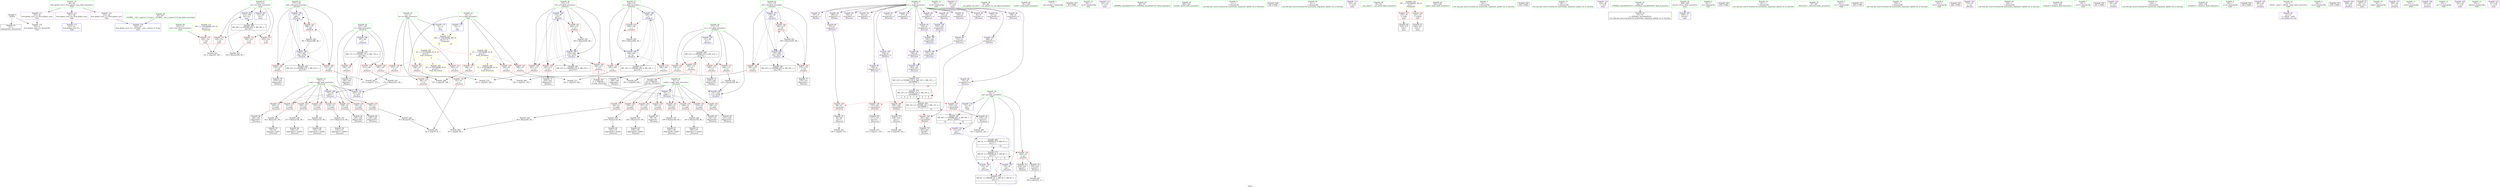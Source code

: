 digraph "SVFG" {
	label="SVFG";

	Node0x5623abe83db0 [shape=record,color=grey,label="{NodeID: 0\nNullPtr}"];
	Node0x5623abe83db0 -> Node0x5623abea5330[style=solid];
	Node0x5623abe83db0 -> Node0x5623abeace00[style=solid];
	Node0x5623abeb4330 [shape=record,color=grey,label="{NodeID: 263\n331 = cmp(329, 330, )\n}"];
	Node0x5623abeacf00 [shape=record,color=blue,label="{NodeID: 180\n72\<--70\ni.addr\<--i\n_Z5coverii\n}"];
	Node0x5623abeacf00 -> Node0x5623abeaa470[style=dashed];
	Node0x5623abeacf00 -> Node0x5623abeaa540[style=dashed];
	Node0x5623abeacf00 -> Node0x5623abeaa610[style=dashed];
	Node0x5623abeacf00 -> Node0x5623abeaa6e0[style=dashed];
	Node0x5623abeacf00 -> Node0x5623abeaa7b0[style=dashed];
	Node0x5623abeacf00 -> Node0x5623abeaa880[style=dashed];
	Node0x5623abeacf00 -> Node0x5623abeaa950[style=dashed];
	Node0x5623abeacf00 -> Node0x5623abeaaa20[style=dashed];
	Node0x5623abea41e0 [shape=record,color=purple,label="{NodeID: 97\n197\<--8\narrayidx\<--a\n_Z5solvev\n}"];
	Node0x5623abea2290 [shape=record,color=green,label="{NodeID: 14\n36\<--1\n.str.8\<--dummyObj\nGlob }"];
	Node0x5623abebe750 [shape=record,color=black,label="{NodeID: 277\nMR_19V_2 = PHI(MR_19V_4, MR_19V_1, )\npts\{170 \}\n}"];
	Node0x5623abebe750 -> Node0x5623abead650[style=dashed];
	Node0x5623abea7a90 [shape=record,color=blue,label="{NodeID: 194\n173\<--80\nj15\<--\n_Z5solvev\n}"];
	Node0x5623abea7a90 -> Node0x5623abeabc00[style=dashed];
	Node0x5623abea7a90 -> Node0x5623abeabcd0[style=dashed];
	Node0x5623abea7a90 -> Node0x5623abeabda0[style=dashed];
	Node0x5623abea7a90 -> Node0x5623abeabe70[style=dashed];
	Node0x5623abea7a90 -> Node0x5623abea7b60[style=dashed];
	Node0x5623abea7a90 -> Node0x5623abec2d80[style=dashed];
	Node0x5623abea4d40 [shape=record,color=purple,label="{NodeID: 111\n322\<--31\n\<--.str.6\nmain\n}"];
	Node0x5623abea2f20 [shape=record,color=green,label="{NodeID: 28\n45\<--46\n__cxx_global_var_init\<--__cxx_global_var_init_field_insensitive\n}"];
	Node0x5623abec2d80 [shape=record,color=black,label="{NodeID: 291\nMR_23V_2 = PHI(MR_23V_4, MR_23V_1, )\npts\{174 \}\n}"];
	Node0x5623abec2d80 -> Node0x5623abea7a90[style=dashed];
	Node0x5623abeaa130 [shape=record,color=red,label="{NodeID: 125\n272\<--13\n\<--m\n_Z5solvev\n}"];
	Node0x5623abeaa130 -> Node0x5623abeb41b0[style=solid];
	Node0x5623abea3ba0 [shape=record,color=green,label="{NodeID: 42\n181\<--182\nscanf\<--scanf_field_insensitive\n}"];
	Node0x5623abeaac90 [shape=record,color=red,label="{NodeID: 139\n106\<--74\n\<--j.addr\n_Z5coverii\n}"];
	Node0x5623abeaac90 -> Node0x5623abea93c0[style=solid];
	Node0x5623abea5870 [shape=record,color=black,label="{NodeID: 56\n104\<--103\nidxprom8\<--\n_Z5coverii\n}"];
	Node0x5623abeab7f0 [shape=record,color=red,label="{NodeID: 153\n204\<--169\n\<--j\n_Z5solvev\n}"];
	Node0x5623abeab7f0 -> Node0x5623abea8940[style=solid];
	Node0x5623abea63d0 [shape=record,color=black,label="{NodeID: 70\n196\<--195\nidxprom\<--\n_Z5solvev\n}"];
	Node0x5623abea8ac0 [shape=record,color=grey,label="{NodeID: 250\n245 = Binary(244, 80, )\n}"];
	Node0x5623abea8ac0 -> Node0x5623abea7b60[style=solid];
	Node0x5623abeac350 [shape=record,color=red,label="{NodeID: 167\n286\<--177\n\<--j38\n_Z5solvev\n}"];
	Node0x5623abeac350 -> Node0x5623abeb1ca0[style=solid];
	Node0x5623abea6f30 [shape=record,color=purple,label="{NodeID: 84\n97\<--8\narrayidx5\<--a\n_Z5coverii\n}"];
	Node0x5623abea6f30 -> Node0x5623abeab170[style=solid];
	Node0x5623abe98180 [shape=record,color=green,label="{NodeID: 1\n7\<--1\n__dso_handle\<--dummyObj\nGlob }"];
	Node0x5623abbaf780 [shape=record,color=black,label="{NodeID: 347\n52 = PHI()\n}"];
	Node0x5623abeb44b0 [shape=record,color=grey,label="{NodeID: 264\n193 = cmp(191, 192, )\n}"];
	Node0x5623abeacfd0 [shape=record,color=blue,label="{NodeID: 181\n74\<--71\nj.addr\<--j\n_Z5coverii\n}"];
	Node0x5623abeacfd0 -> Node0x5623abeaaaf0[style=dashed];
	Node0x5623abeacfd0 -> Node0x5623abeaabc0[style=dashed];
	Node0x5623abeacfd0 -> Node0x5623abeaac90[style=dashed];
	Node0x5623abeacfd0 -> Node0x5623abeaad60[style=dashed];
	Node0x5623abeacfd0 -> Node0x5623abeaae30[style=dashed];
	Node0x5623abeacfd0 -> Node0x5623abeaaf00[style=dashed];
	Node0x5623abeacfd0 -> Node0x5623abeaafd0[style=dashed];
	Node0x5623abeacfd0 -> Node0x5623abeab0a0[style=dashed];
	Node0x5623abea42b0 [shape=record,color=purple,label="{NodeID: 98\n200\<--8\narrayidx5\<--a\n_Z5solvev\n}"];
	Node0x5623abea2320 [shape=record,color=green,label="{NodeID: 15\n38\<--1\n.str.9\<--dummyObj\nGlob }"];
	Node0x5623abebec50 [shape=record,color=black,label="{NodeID: 278\nMR_6V_3 = PHI(MR_6V_1, MR_6V_2, MR_6V_4, )\npts\{17 \}\n|{<s0>6}}"];
	Node0x5623abebec50:s0 -> Node0x5623abebd350[style=dashed,color=blue];
	Node0x5623abea7b60 [shape=record,color=blue,label="{NodeID: 195\n173\<--245\nj15\<--inc25\n_Z5solvev\n}"];
	Node0x5623abea7b60 -> Node0x5623abeabc00[style=dashed];
	Node0x5623abea7b60 -> Node0x5623abeabcd0[style=dashed];
	Node0x5623abea7b60 -> Node0x5623abeabda0[style=dashed];
	Node0x5623abea7b60 -> Node0x5623abeabe70[style=dashed];
	Node0x5623abea7b60 -> Node0x5623abea7b60[style=dashed];
	Node0x5623abea7b60 -> Node0x5623abec2d80[style=dashed];
	Node0x5623abea4e10 [shape=record,color=purple,label="{NodeID: 112\n323\<--33\n\<--.str.7\nmain\n}"];
	Node0x5623abea3020 [shape=record,color=green,label="{NodeID: 29\n49\<--50\n_ZNSt8ios_base4InitC1Ev\<--_ZNSt8ios_base4InitC1Ev_field_insensitive\n}"];
	Node0x5623abec3280 [shape=record,color=black,label="{NodeID: 292\nMR_12V_2 = PHI(MR_12V_3, MR_12V_1, )\npts\{90000 \}\n|{|<s2>14}}"];
	Node0x5623abec3280 -> Node0x5623abeac4f0[style=dashed];
	Node0x5623abec3280 -> Node0x5623abebdd50[style=dashed];
	Node0x5623abec3280:s2 -> Node0x5623abec1950[style=dashed,color=blue];
	Node0x5623abeaa200 [shape=record,color=red,label="{NodeID: 126\n253\<--15\n\<--pd\n_Z5solvev\n}"];
	Node0x5623abeaa200 -> Node0x5623abea67e0[style=solid];
	Node0x5623abeaa200 -> Node0x5623abea68b0[style=solid];
	Node0x5623abea3ca0 [shape=record,color=green,label="{NodeID: 43\n260\<--261\nprintf\<--printf_field_insensitive\n}"];
	Node0x5623abeaad60 [shape=record,color=red,label="{NodeID: 140\n118\<--74\n\<--j.addr\n_Z5coverii\n}"];
	Node0x5623abeaad60 -> Node0x5623abea90c0[style=solid];
	Node0x5623abea5940 [shape=record,color=black,label="{NodeID: 57\n108\<--107\nidxprom11\<--add10\n_Z5coverii\n}"];
	Node0x5623abeab8c0 [shape=record,color=red,label="{NodeID: 154\n219\<--171\n\<--i11\n_Z5solvev\n}"];
	Node0x5623abeab8c0 -> Node0x5623abeb4f30[style=solid];
	Node0x5623abea64a0 [shape=record,color=black,label="{NodeID: 71\n199\<--198\nidxprom4\<--\n_Z5solvev\n}"];
	Node0x5623abea8c40 [shape=record,color=grey,label="{NodeID: 251\n339 = Binary(338, 80, )\n}"];
	Node0x5623abea8c40 -> Node0x5623abea81e0[style=solid];
	Node0x5623abeac420 [shape=record,color=red,label="{NodeID: 168\n235\<--234\n\<--arrayidx22\n_Z5solvev\n}"];
	Node0x5623abeac420 -> Node0x5623abea6710[style=solid];
	Node0x5623abea7000 [shape=record,color=purple,label="{NodeID: 85\n105\<--8\narrayidx9\<--a\n_Z5coverii\n}"];
	Node0x5623abe97ef0 [shape=record,color=green,label="{NodeID: 2\n11\<--1\n\<--dummyObj\nCan only get source location for instruction, argument, global var or function.}"];
	Node0x5623abed58c0 [shape=record,color=black,label="{NodeID: 348\n180 = PHI()\n}"];
	Node0x5623abeb4630 [shape=record,color=grey,label="{NodeID: 265\n267 = cmp(265, 266, )\n}"];
	Node0x5623abead0a0 [shape=record,color=blue,label="{NodeID: 182\n15\<--16\npd\<--\n_Z5coverii\n}"];
	Node0x5623abead0a0 -> Node0x5623abebec50[style=dashed];
	Node0x5623abea4380 [shape=record,color=purple,label="{NodeID: 99\n231\<--8\narrayidx20\<--a\n_Z5solvev\n}"];
	Node0x5623abea23b0 [shape=record,color=green,label="{NodeID: 16\n41\<--1\n\<--dummyObj\nCan only get source location for instruction, argument, global var or function.}"];
	Node0x5623abebf150 [shape=record,color=black,label="{NodeID: 279\nMR_12V_2 = PHI(MR_12V_6, MR_12V_1, MR_12V_1, )\npts\{90000 \}\n|{<s0>6}}"];
	Node0x5623abebf150:s0 -> Node0x5623abebdd50[style=dashed,color=blue];
	Node0x5623abea7c30 [shape=record,color=blue,label="{NodeID: 196\n171\<--250\ni11\<--inc28\n_Z5solvev\n}"];
	Node0x5623abea7c30 -> Node0x5623abec2880[style=dashed];
	Node0x5623abea4ee0 [shape=record,color=purple,label="{NodeID: 113\n325\<--36\n\<--.str.8\nmain\n}"];
	Node0x5623abea3120 [shape=record,color=green,label="{NodeID: 30\n55\<--56\n__cxa_atexit\<--__cxa_atexit_field_insensitive\n}"];
	Node0x5623abeaa2d0 [shape=record,color=red,label="{NodeID: 127\n315\<--30\n\<--stdin\nmain\n}"];
	Node0x5623abeaa2d0 -> Node0x5623abea6bf0[style=solid];
	Node0x5623abea3da0 [shape=record,color=green,label="{NodeID: 44\n305\<--306\nmain\<--main_field_insensitive\n}"];
	Node0x5623abeaae30 [shape=record,color=red,label="{NodeID: 141\n131\<--74\n\<--j.addr\n_Z5coverii\n}"];
	Node0x5623abeaae30 -> Node0x5623abea5e20[style=solid];
	Node0x5623abea5a10 [shape=record,color=black,label="{NodeID: 58\n111\<--110\nconv13\<--\n_Z5coverii\n}"];
	Node0x5623abea5a10 -> Node0x5623abeb50b0[style=solid];
	Node0x5623abeab990 [shape=record,color=red,label="{NodeID: 155\n229\<--171\n\<--i11\n_Z5solvev\n}"];
	Node0x5623abeab990 -> Node0x5623abea6570[style=solid];
	Node0x5623abea6570 [shape=record,color=black,label="{NodeID: 72\n230\<--229\nidxprom19\<--\n_Z5solvev\n}"];
	Node0x5623abea8dc0 [shape=record,color=grey,label="{NodeID: 252\n250 = Binary(249, 80, )\n}"];
	Node0x5623abea8dc0 -> Node0x5623abea7c30[style=solid];
	Node0x5623abeac4f0 [shape=record,color=red,label="{NodeID: 169\n281\<--280\n\<--arrayidx45\n_Z5solvev\n}"];
	Node0x5623abeac4f0 -> Node0x5623abea6b20[style=solid];
	Node0x5623abea70d0 [shape=record,color=purple,label="{NodeID: 86\n109\<--8\narrayidx12\<--a\n_Z5coverii\n}"];
	Node0x5623abea70d0 -> Node0x5623abeab240[style=solid];
	Node0x5623abe97f80 [shape=record,color=green,label="{NodeID: 3\n16\<--1\n\<--dummyObj\nCan only get source location for instruction, argument, global var or function.}"];
	Node0x5623abed59c0 [shape=record,color=black,label="{NodeID: 349\n202 = PHI()\n}"];
	Node0x5623abeb47b0 [shape=record,color=grey,label="{NodeID: 266\n187 = cmp(185, 186, )\n}"];
	Node0x5623abead170 [shape=record,color=blue,label="{NodeID: 183\n15\<--16\npd\<--\n_Z5coverii\n}"];
	Node0x5623abead170 -> Node0x5623abebec50[style=dashed];
	Node0x5623abea4450 [shape=record,color=purple,label="{NodeID: 100\n234\<--8\narrayidx22\<--a\n_Z5solvev\n}"];
	Node0x5623abea4450 -> Node0x5623abeac420[style=solid];
	Node0x5623abea2480 [shape=record,color=green,label="{NodeID: 17\n80\<--1\n\<--dummyObj\nCan only get source location for instruction, argument, global var or function.}"];
	Node0x5623abea7d00 [shape=record,color=blue,label="{NodeID: 197\n175\<--80\ni34\<--\n_Z5solvev\n}"];
	Node0x5623abea7d00 -> Node0x5623abeabf40[style=dashed];
	Node0x5623abea7d00 -> Node0x5623abeac010[style=dashed];
	Node0x5623abea7d00 -> Node0x5623abeac0e0[style=dashed];
	Node0x5623abea7d00 -> Node0x5623abea7f70[style=dashed];
	Node0x5623abea7d00 -> Node0x5623abec0050[style=dashed];
	Node0x5623abea4fb0 [shape=record,color=purple,label="{NodeID: 114\n334\<--38\n\<--.str.9\nmain\n}"];
	Node0x5623abea3220 [shape=record,color=green,label="{NodeID: 31\n54\<--60\n_ZNSt8ios_base4InitD1Ev\<--_ZNSt8ios_base4InitD1Ev_field_insensitive\n}"];
	Node0x5623abea3220 -> Node0x5623abea5500[style=solid];
	Node0x5623abec3c80 [shape=record,color=yellow,style=double,label="{NodeID: 294\n2V_1 = ENCHI(MR_2V_0)\npts\{12 \}\nFun[_Z5coverii]}"];
	Node0x5623abec3c80 -> Node0x5623abea9b80[style=dashed];
	Node0x5623abeaa3a0 [shape=record,color=red,label="{NodeID: 128\n321\<--35\n\<--stdout\nmain\n}"];
	Node0x5623abeaa3a0 -> Node0x5623abea6cc0[style=solid];
	Node0x5623abea3ea0 [shape=record,color=green,label="{NodeID: 45\n308\<--309\nretval\<--retval_field_insensitive\nmain\n}"];
	Node0x5623abea3ea0 -> Node0x5623abea8040[style=solid];
	Node0x5623abeaaf00 [shape=record,color=red,label="{NodeID: 142\n140\<--74\n\<--j.addr\n_Z5coverii\n}"];
	Node0x5623abeaaf00 -> Node0x5623abea5fc0[style=solid];
	Node0x5623abea5ae0 [shape=record,color=black,label="{NodeID: 59\n116\<--115\nidxprom17\<--add16\n_Z5coverii\n}"];
	Node0x5623abeaba60 [shape=record,color=red,label="{NodeID: 156\n239\<--171\n\<--i11\n_Z5solvev\n|{<s0>6}}"];
	Node0x5623abeaba60:s0 -> Node0x5623abed60c0[style=solid,color=red];
	Node0x5623abea6640 [shape=record,color=black,label="{NodeID: 73\n233\<--232\nidxprom21\<--\n_Z5solvev\n}"];
	Node0x5623abea8f40 [shape=record,color=grey,label="{NodeID: 253\n115 = Binary(114, 80, )\n}"];
	Node0x5623abea8f40 -> Node0x5623abea5ae0[style=solid];
	Node0x5623abeac5c0 [shape=record,color=red,label="{NodeID: 170\n330\<--310\n\<--test\nmain\n}"];
	Node0x5623abeac5c0 -> Node0x5623abeb4330[style=solid];
	Node0x5623abea71a0 [shape=record,color=purple,label="{NodeID: 87\n117\<--8\narrayidx18\<--a\n_Z5coverii\n}"];
	Node0x5623abe983a0 [shape=record,color=green,label="{NodeID: 4\n18\<--1\n.str\<--dummyObj\nGlob }"];
	Node0x5623abed5ac0 [shape=record,color=black,label="{NodeID: 350\n209 = PHI()\n}"];
	Node0x5623abeb4930 [shape=record,color=grey,label="{NodeID: 267\n256 = cmp(255, 11, )\n}"];
	Node0x5623abead240 [shape=record,color=blue,label="{NodeID: 184\n133\<--135\narrayidx29\<--\n_Z5coverii\n}"];
	Node0x5623abead240 -> Node0x5623abead310[style=dashed];
	Node0x5623abea4520 [shape=record,color=purple,label="{NodeID: 101\n277\<--8\narrayidx43\<--a\n_Z5solvev\n}"];
	Node0x5623abea2550 [shape=record,color=green,label="{NodeID: 18\n101\<--1\n\<--dummyObj\nCan only get source location for instruction, argument, global var or function.}"];
	Node0x5623abea7dd0 [shape=record,color=blue,label="{NodeID: 198\n177\<--80\nj38\<--\n_Z5solvev\n}"];
	Node0x5623abea7dd0 -> Node0x5623abeac1b0[style=dashed];
	Node0x5623abea7dd0 -> Node0x5623abeac280[style=dashed];
	Node0x5623abea7dd0 -> Node0x5623abeac350[style=dashed];
	Node0x5623abea7dd0 -> Node0x5623abea7dd0[style=dashed];
	Node0x5623abea7dd0 -> Node0x5623abea7ea0[style=dashed];
	Node0x5623abea7dd0 -> Node0x5623abec0550[style=dashed];
	Node0x5623abea5080 [shape=record,color=purple,label="{NodeID: 115\n351\<--40\nllvm.global_ctors_0\<--llvm.global_ctors\nGlob }"];
	Node0x5623abea5080 -> Node0x5623abeacc00[style=solid];
	Node0x5623abea3320 [shape=record,color=green,label="{NodeID: 32\n67\<--68\n_Z5coverii\<--_Z5coverii_field_insensitive\n}"];
	Node0x5623abec47a0 [shape=record,color=yellow,style=double,label="{NodeID: 295\n4V_1 = ENCHI(MR_4V_0)\npts\{14 \}\nFun[_Z5coverii]}"];
	Node0x5623abec47a0 -> Node0x5623abea9ec0[style=dashed];
	Node0x5623abeaa470 [shape=record,color=red,label="{NodeID: 129\n78\<--72\n\<--i.addr\n_Z5coverii\n}"];
	Node0x5623abeaa470 -> Node0x5623abeb19a0[style=solid];
	Node0x5623abea3f70 [shape=record,color=green,label="{NodeID: 46\n310\<--311\ntest\<--test_field_insensitive\nmain\n}"];
	Node0x5623abea3f70 -> Node0x5623abeac5c0[style=solid];
	Node0x5623abeaafd0 [shape=record,color=red,label="{NodeID: 143\n148\<--74\n\<--j.addr\n_Z5coverii\n}"];
	Node0x5623abeaafd0 -> Node0x5623abeb1b20[style=solid];
	Node0x5623abea5bb0 [shape=record,color=black,label="{NodeID: 60\n120\<--119\nidxprom20\<--add19\n_Z5coverii\n}"];
	Node0x5623abeabb30 [shape=record,color=red,label="{NodeID: 157\n249\<--171\n\<--i11\n_Z5solvev\n}"];
	Node0x5623abeabb30 -> Node0x5623abea8dc0[style=solid];
	Node0x5623abea6710 [shape=record,color=black,label="{NodeID: 74\n236\<--235\nconv\<--\n_Z5solvev\n}"];
	Node0x5623abea6710 -> Node0x5623abeb4ab0[style=solid];
	Node0x5623abea90c0 [shape=record,color=grey,label="{NodeID: 254\n119 = Binary(118, 80, )\n}"];
	Node0x5623abea90c0 -> Node0x5623abea5bb0[style=solid];
	Node0x5623abeac690 [shape=record,color=red,label="{NodeID: 171\n329\<--312\n\<--tot\nmain\n}"];
	Node0x5623abeac690 -> Node0x5623abeb4330[style=solid];
	Node0x5623abea7270 [shape=record,color=purple,label="{NodeID: 88\n121\<--8\narrayidx21\<--a\n_Z5coverii\n}"];
	Node0x5623abea7270 -> Node0x5623abeab310[style=solid];
	Node0x5623abe98430 [shape=record,color=green,label="{NodeID: 5\n20\<--1\n.str.1\<--dummyObj\nGlob }"];
	Node0x5623abed5bc0 [shape=record,color=black,label="{NodeID: 351\n259 = PHI()\n}"];
	Node0x5623abeb4ab0 [shape=record,color=grey,label="{NodeID: 268\n237 = cmp(236, 101, )\n}"];
	Node0x5623abead310 [shape=record,color=blue,label="{NodeID: 185\n142\<--144\narrayidx34\<--\n_Z5coverii\n}"];
	Node0x5623abead310 -> Node0x5623abead3e0[style=dashed];
	Node0x5623abea45f0 [shape=record,color=purple,label="{NodeID: 102\n280\<--8\narrayidx45\<--a\n_Z5solvev\n}"];
	Node0x5623abea45f0 -> Node0x5623abeac4f0[style=solid];
	Node0x5623abea2620 [shape=record,color=green,label="{NodeID: 19\n135\<--1\n\<--dummyObj\nCan only get source location for instruction, argument, global var or function.}"];
	Node0x5623abec0050 [shape=record,color=black,label="{NodeID: 282\nMR_25V_2 = PHI(MR_25V_4, MR_25V_1, )\npts\{176 \}\n}"];
	Node0x5623abea7ea0 [shape=record,color=blue,label="{NodeID: 199\n177\<--287\nj38\<--inc49\n_Z5solvev\n}"];
	Node0x5623abea7ea0 -> Node0x5623abeac1b0[style=dashed];
	Node0x5623abea7ea0 -> Node0x5623abeac280[style=dashed];
	Node0x5623abea7ea0 -> Node0x5623abeac350[style=dashed];
	Node0x5623abea7ea0 -> Node0x5623abea7dd0[style=dashed];
	Node0x5623abea7ea0 -> Node0x5623abea7ea0[style=dashed];
	Node0x5623abea7ea0 -> Node0x5623abec0550[style=dashed];
	Node0x5623abea9980 [shape=record,color=purple,label="{NodeID: 116\n352\<--40\nllvm.global_ctors_1\<--llvm.global_ctors\nGlob }"];
	Node0x5623abea9980 -> Node0x5623abeacd00[style=solid];
	Node0x5623abea3420 [shape=record,color=green,label="{NodeID: 33\n72\<--73\ni.addr\<--i.addr_field_insensitive\n_Z5coverii\n}"];
	Node0x5623abea3420 -> Node0x5623abeaa470[style=solid];
	Node0x5623abea3420 -> Node0x5623abeaa540[style=solid];
	Node0x5623abea3420 -> Node0x5623abeaa610[style=solid];
	Node0x5623abea3420 -> Node0x5623abeaa6e0[style=solid];
	Node0x5623abea3420 -> Node0x5623abeaa7b0[style=solid];
	Node0x5623abea3420 -> Node0x5623abeaa880[style=solid];
	Node0x5623abea3420 -> Node0x5623abeaa950[style=solid];
	Node0x5623abea3420 -> Node0x5623abeaaa20[style=solid];
	Node0x5623abea3420 -> Node0x5623abeacf00[style=solid];
	Node0x5623abeaa540 [shape=record,color=red,label="{NodeID: 130\n91\<--72\n\<--i.addr\n_Z5coverii\n}"];
	Node0x5623abeaa540 -> Node0x5623abeb16a0[style=solid];
	Node0x5623abea4040 [shape=record,color=green,label="{NodeID: 47\n312\<--313\ntot\<--tot_field_insensitive\nmain\n}"];
	Node0x5623abea4040 -> Node0x5623abeac690[style=solid];
	Node0x5623abea4040 -> Node0x5623abeac760[style=solid];
	Node0x5623abea4040 -> Node0x5623abeac830[style=solid];
	Node0x5623abea4040 -> Node0x5623abea8110[style=solid];
	Node0x5623abea4040 -> Node0x5623abea81e0[style=solid];
	Node0x5623abec5d00 [shape=record,color=yellow,style=double,label="{NodeID: 310\n30V_1 = ENCHI(MR_30V_0)\npts\{1 \}\nFun[main]}"];
	Node0x5623abec5d00 -> Node0x5623abeaa2d0[style=dashed];
	Node0x5623abec5d00 -> Node0x5623abeaa3a0[style=dashed];
	Node0x5623abeab0a0 [shape=record,color=red,label="{NodeID: 144\n157\<--74\n\<--j.addr\n_Z5coverii\n}"];
	Node0x5623abeab0a0 -> Node0x5623abea9540[style=solid];
	Node0x5623abea5c80 [shape=record,color=black,label="{NodeID: 61\n123\<--122\nconv22\<--\n_Z5coverii\n}"];
	Node0x5623abea5c80 -> Node0x5623abeb4c30[style=solid];
	Node0x5623abeabc00 [shape=record,color=red,label="{NodeID: 158\n225\<--173\n\<--j15\n_Z5solvev\n}"];
	Node0x5623abeabc00 -> Node0x5623abeb4db0[style=solid];
	Node0x5623abea67e0 [shape=record,color=black,label="{NodeID: 75\n254\<--253\ntobool\<--\n_Z5solvev\n}"];
	Node0x5623abea9240 [shape=record,color=grey,label="{NodeID: 255\n154 = Binary(153, 80, )\n}"];
	Node0x5623abea9240 -> Node0x5623abea6230[style=solid];
	Node0x5623abeac760 [shape=record,color=red,label="{NodeID: 172\n333\<--312\n\<--tot\nmain\n}"];
	Node0x5623abea7340 [shape=record,color=purple,label="{NodeID: 89\n130\<--8\narrayidx27\<--a\n_Z5coverii\n}"];
	Node0x5623abe984c0 [shape=record,color=green,label="{NodeID: 6\n22\<--1\n.str.2\<--dummyObj\nGlob }"];
	Node0x5623abed5cc0 [shape=record,color=black,label="{NodeID: 352\n284 = PHI()\n}"];
	Node0x5623abeb4c30 [shape=record,color=grey,label="{NodeID: 269\n124 = cmp(123, 101, )\n}"];
	Node0x5623abead3e0 [shape=record,color=blue,label="{NodeID: 186\n151\<--144\narrayidx39\<--\n_Z5coverii\n}"];
	Node0x5623abead3e0 -> Node0x5623abead4b0[style=dashed];
	Node0x5623abea46c0 [shape=record,color=purple,label="{NodeID: 103\n179\<--18\n\<--.str\n_Z5solvev\n}"];
	Node0x5623abea2720 [shape=record,color=green,label="{NodeID: 20\n144\<--1\n\<--dummyObj\nCan only get source location for instruction, argument, global var or function.}"];
	Node0x5623abec0550 [shape=record,color=black,label="{NodeID: 283\nMR_27V_2 = PHI(MR_27V_3, MR_27V_1, )\npts\{178 \}\n}"];
	Node0x5623abea7f70 [shape=record,color=blue,label="{NodeID: 200\n175\<--294\ni34\<--inc53\n_Z5solvev\n}"];
	Node0x5623abea7f70 -> Node0x5623abeabf40[style=dashed];
	Node0x5623abea7f70 -> Node0x5623abeac010[style=dashed];
	Node0x5623abea7f70 -> Node0x5623abeac0e0[style=dashed];
	Node0x5623abea7f70 -> Node0x5623abea7f70[style=dashed];
	Node0x5623abea7f70 -> Node0x5623abec0050[style=dashed];
	Node0x5623abea9a80 [shape=record,color=purple,label="{NodeID: 117\n353\<--40\nllvm.global_ctors_2\<--llvm.global_ctors\nGlob }"];
	Node0x5623abea9a80 -> Node0x5623abeace00[style=solid];
	Node0x5623abea34f0 [shape=record,color=green,label="{NodeID: 34\n74\<--75\nj.addr\<--j.addr_field_insensitive\n_Z5coverii\n}"];
	Node0x5623abea34f0 -> Node0x5623abeaaaf0[style=solid];
	Node0x5623abea34f0 -> Node0x5623abeaabc0[style=solid];
	Node0x5623abea34f0 -> Node0x5623abeaac90[style=solid];
	Node0x5623abea34f0 -> Node0x5623abeaad60[style=solid];
	Node0x5623abea34f0 -> Node0x5623abeaae30[style=solid];
	Node0x5623abea34f0 -> Node0x5623abeaaf00[style=solid];
	Node0x5623abea34f0 -> Node0x5623abeaafd0[style=solid];
	Node0x5623abea34f0 -> Node0x5623abeab0a0[style=solid];
	Node0x5623abea34f0 -> Node0x5623abeacfd0[style=solid];
	Node0x5623abeaa610 [shape=record,color=red,label="{NodeID: 131\n103\<--72\n\<--i.addr\n_Z5coverii\n}"];
	Node0x5623abeaa610 -> Node0x5623abea5870[style=solid];
	Node0x5623abea5130 [shape=record,color=green,label="{NodeID: 48\n319\<--320\nfreopen\<--freopen_field_insensitive\n}"];
	Node0x5623abeab170 [shape=record,color=red,label="{NodeID: 145\n98\<--97\n\<--arrayidx5\n_Z5coverii\n}"];
	Node0x5623abeab170 -> Node0x5623abea57a0[style=solid];
	Node0x5623abea5d50 [shape=record,color=black,label="{NodeID: 62\n129\<--128\nidxprom26\<--\n_Z5coverii\n}"];
	Node0x5623abeb13a0 [shape=record,color=grey,label="{NodeID: 242\n85 = Binary(84, 80, )\n}"];
	Node0x5623abeb13a0 -> Node0x5623abeb3eb0[style=solid];
	Node0x5623abeabcd0 [shape=record,color=red,label="{NodeID: 159\n232\<--173\n\<--j15\n_Z5solvev\n}"];
	Node0x5623abeabcd0 -> Node0x5623abea6640[style=solid];
	Node0x5623abea68b0 [shape=record,color=black,label="{NodeID: 76\n255\<--253\nconv30\<--\n_Z5solvev\n}"];
	Node0x5623abea68b0 -> Node0x5623abeb4930[style=solid];
	Node0x5623abea93c0 [shape=record,color=grey,label="{NodeID: 256\n107 = Binary(106, 80, )\n}"];
	Node0x5623abea93c0 -> Node0x5623abea5940[style=solid];
	Node0x5623abeac830 [shape=record,color=red,label="{NodeID: 173\n338\<--312\n\<--tot\nmain\n}"];
	Node0x5623abeac830 -> Node0x5623abea8c40[style=solid];
	Node0x5623abea7410 [shape=record,color=purple,label="{NodeID: 90\n133\<--8\narrayidx29\<--a\n_Z5coverii\n}"];
	Node0x5623abea7410 -> Node0x5623abead240[style=solid];
	Node0x5623abe841e0 [shape=record,color=green,label="{NodeID: 7\n24\<--1\n.str.3\<--dummyObj\nGlob }"];
	Node0x5623abed5dc0 [shape=record,color=black,label="{NodeID: 353\n291 = PHI()\n}"];
	Node0x5623abeb4db0 [shape=record,color=grey,label="{NodeID: 270\n227 = cmp(225, 226, )\n}"];
	Node0x5623abead4b0 [shape=record,color=blue,label="{NodeID: 187\n160\<--135\narrayidx45\<--\n_Z5coverii\n}"];
	Node0x5623abead4b0 -> Node0x5623abebf150[style=dashed];
	Node0x5623abea4790 [shape=record,color=purple,label="{NodeID: 104\n201\<--20\n\<--.str.1\n_Z5solvev\n}"];
	Node0x5623abea2820 [shape=record,color=green,label="{NodeID: 21\n216\<--1\n\<--dummyObj\nCan only get source location for instruction, argument, global var or function.}"];
	Node0x5623abea8040 [shape=record,color=blue,label="{NodeID: 201\n308\<--11\nretval\<--\nmain\n}"];
	Node0x5623abea9b80 [shape=record,color=red,label="{NodeID: 118\n81\<--10\n\<--n\n_Z5coverii\n}"];
	Node0x5623abea9b80 -> Node0x5623abea9840[style=solid];
	Node0x5623abea35c0 [shape=record,color=green,label="{NodeID: 35\n164\<--165\n_Z5solvev\<--_Z5solvev_field_insensitive\n}"];
	Node0x5623abeaa6e0 [shape=record,color=red,label="{NodeID: 132\n114\<--72\n\<--i.addr\n_Z5coverii\n}"];
	Node0x5623abeaa6e0 -> Node0x5623abea8f40[style=solid];
	Node0x5623abea5230 [shape=record,color=green,label="{NodeID: 49\n42\<--347\n_GLOBAL__sub_I_cypress_0_0.cpp\<--_GLOBAL__sub_I_cypress_0_0.cpp_field_insensitive\n}"];
	Node0x5623abea5230 -> Node0x5623abeacd00[style=solid];
	Node0x5623abec5ef0 [shape=record,color=yellow,style=double,label="{NodeID: 312\n34V_1 = ENCHI(MR_34V_0)\npts\{311 \}\nFun[main]}"];
	Node0x5623abec5ef0 -> Node0x5623abeac5c0[style=dashed];
	Node0x5623abeab240 [shape=record,color=red,label="{NodeID: 146\n110\<--109\n\<--arrayidx12\n_Z5coverii\n}"];
	Node0x5623abeab240 -> Node0x5623abea5a10[style=solid];
	Node0x5623abea5e20 [shape=record,color=black,label="{NodeID: 63\n132\<--131\nidxprom28\<--\n_Z5coverii\n}"];
	Node0x5623abeb1520 [shape=record,color=grey,label="{NodeID: 243\n294 = Binary(293, 80, )\n}"];
	Node0x5623abeb1520 -> Node0x5623abea7f70[style=solid];
	Node0x5623abeabda0 [shape=record,color=red,label="{NodeID: 160\n240\<--173\n\<--j15\n_Z5solvev\n|{<s0>6}}"];
	Node0x5623abeabda0:s0 -> Node0x5623abed62b0[style=solid,color=red];
	Node0x5623abea6980 [shape=record,color=black,label="{NodeID: 77\n276\<--275\nidxprom42\<--\n_Z5solvev\n}"];
	Node0x5623abea9540 [shape=record,color=grey,label="{NodeID: 257\n158 = Binary(157, 80, )\n}"];
	Node0x5623abea9540 -> Node0x5623abea6300[style=solid];
	Node0x5623abeac900 [shape=record,color=blue,label="{NodeID: 174\n10\<--11\nn\<--\nGlob }"];
	Node0x5623abeac900 -> Node0x5623abec60b0[style=dashed];
	Node0x5623abea74e0 [shape=record,color=purple,label="{NodeID: 91\n139\<--8\narrayidx32\<--a\n_Z5coverii\n}"];
	Node0x5623abe84270 [shape=record,color=green,label="{NodeID: 8\n26\<--1\n.str.4\<--dummyObj\nGlob }"];
	Node0x5623abed5ec0 [shape=record,color=black,label="{NodeID: 354\n326 = PHI()\n}"];
	Node0x5623abeb4f30 [shape=record,color=grey,label="{NodeID: 271\n221 = cmp(219, 220, )\n}"];
	Node0x5623abead580 [shape=record,color=blue,label="{NodeID: 188\n167\<--80\ni\<--\n_Z5solvev\n}"];
	Node0x5623abead580 -> Node0x5623abebe250[style=dashed];
	Node0x5623abea4860 [shape=record,color=purple,label="{NodeID: 105\n283\<--20\n\<--.str.1\n_Z5solvev\n}"];
	Node0x5623abea2920 [shape=record,color=green,label="{NodeID: 22\n4\<--6\n_ZStL8__ioinit\<--_ZStL8__ioinit_field_insensitive\nGlob }"];
	Node0x5623abea2920 -> Node0x5623abea6d90[style=solid];
	Node0x5623abea8110 [shape=record,color=blue,label="{NodeID: 202\n312\<--80\ntot\<--\nmain\n}"];
	Node0x5623abea8110 -> Node0x5623abec1e80[style=dashed];
	Node0x5623abea9c50 [shape=record,color=red,label="{NodeID: 119\n186\<--10\n\<--n\n_Z5solvev\n}"];
	Node0x5623abea9c50 -> Node0x5623abeb47b0[style=solid];
	Node0x5623abea36c0 [shape=record,color=green,label="{NodeID: 36\n167\<--168\ni\<--i_field_insensitive\n_Z5solvev\n}"];
	Node0x5623abea36c0 -> Node0x5623abeab3e0[style=solid];
	Node0x5623abea36c0 -> Node0x5623abeab4b0[style=solid];
	Node0x5623abea36c0 -> Node0x5623abeab580[style=solid];
	Node0x5623abea36c0 -> Node0x5623abead580[style=solid];
	Node0x5623abea36c0 -> Node0x5623abead7f0[style=solid];
	Node0x5623abeaa7b0 [shape=record,color=red,label="{NodeID: 133\n128\<--72\n\<--i.addr\n_Z5coverii\n}"];
	Node0x5623abeaa7b0 -> Node0x5623abea5d50[style=solid];
	Node0x5623abea5330 [shape=record,color=black,label="{NodeID: 50\n2\<--3\ndummyVal\<--dummyVal\n}"];
	Node0x5623abeab310 [shape=record,color=red,label="{NodeID: 147\n122\<--121\n\<--arrayidx21\n_Z5coverii\n}"];
	Node0x5623abeab310 -> Node0x5623abea5c80[style=solid];
	Node0x5623abea5ef0 [shape=record,color=black,label="{NodeID: 64\n138\<--137\nidxprom31\<--add30\n_Z5coverii\n}"];
	Node0x5623abeb16a0 [shape=record,color=grey,label="{NodeID: 244\n92 = Binary(91, 80, )\n}"];
	Node0x5623abeb16a0 -> Node0x5623abea5600[style=solid];
	Node0x5623abeabe70 [shape=record,color=red,label="{NodeID: 161\n244\<--173\n\<--j15\n_Z5solvev\n}"];
	Node0x5623abeabe70 -> Node0x5623abea8ac0[style=solid];
	Node0x5623abea6a50 [shape=record,color=black,label="{NodeID: 78\n279\<--278\nidxprom44\<--\n_Z5solvev\n}"];
	Node0x5623abea96c0 [shape=record,color=grey,label="{NodeID: 258\n137 = Binary(136, 80, )\n}"];
	Node0x5623abea96c0 -> Node0x5623abea5ef0[style=solid];
	Node0x5623abeaca00 [shape=record,color=blue,label="{NodeID: 175\n13\<--11\nm\<--\nGlob }"];
	Node0x5623abeaca00 -> Node0x5623abec60b0[style=dashed];
	Node0x5623abea75b0 [shape=record,color=purple,label="{NodeID: 92\n142\<--8\narrayidx34\<--a\n_Z5coverii\n}"];
	Node0x5623abea75b0 -> Node0x5623abead310[style=solid];
	Node0x5623abe84300 [shape=record,color=green,label="{NodeID: 9\n28\<--1\n.str.5\<--dummyObj\nGlob }"];
	Node0x5623abed5fc0 [shape=record,color=black,label="{NodeID: 355\n335 = PHI()\n}"];
	Node0x5623abeb50b0 [shape=record,color=grey,label="{NodeID: 272\n112 = cmp(111, 101, )\n}"];
	Node0x5623abead650 [shape=record,color=blue,label="{NodeID: 189\n169\<--80\nj\<--\n_Z5solvev\n}"];
	Node0x5623abead650 -> Node0x5623abeab650[style=dashed];
	Node0x5623abead650 -> Node0x5623abeab720[style=dashed];
	Node0x5623abead650 -> Node0x5623abeab7f0[style=dashed];
	Node0x5623abead650 -> Node0x5623abead720[style=dashed];
	Node0x5623abead650 -> Node0x5623abebe750[style=dashed];
	Node0x5623abea4930 [shape=record,color=purple,label="{NodeID: 106\n208\<--22\n\<--.str.2\n_Z5solvev\n}"];
	Node0x5623abea2a20 [shape=record,color=green,label="{NodeID: 23\n8\<--9\na\<--a_field_insensitive\nGlob }"];
	Node0x5623abea2a20 -> Node0x5623abea6e60[style=solid];
	Node0x5623abea2a20 -> Node0x5623abea6f30[style=solid];
	Node0x5623abea2a20 -> Node0x5623abea7000[style=solid];
	Node0x5623abea2a20 -> Node0x5623abea70d0[style=solid];
	Node0x5623abea2a20 -> Node0x5623abea71a0[style=solid];
	Node0x5623abea2a20 -> Node0x5623abea7270[style=solid];
	Node0x5623abea2a20 -> Node0x5623abea7340[style=solid];
	Node0x5623abea2a20 -> Node0x5623abea7410[style=solid];
	Node0x5623abea2a20 -> Node0x5623abea74e0[style=solid];
	Node0x5623abea2a20 -> Node0x5623abea75b0[style=solid];
	Node0x5623abea2a20 -> Node0x5623abea7680[style=solid];
	Node0x5623abea2a20 -> Node0x5623abea7750[style=solid];
	Node0x5623abea2a20 -> Node0x5623abea7820[style=solid];
	Node0x5623abea2a20 -> Node0x5623abea4110[style=solid];
	Node0x5623abea2a20 -> Node0x5623abea41e0[style=solid];
	Node0x5623abea2a20 -> Node0x5623abea42b0[style=solid];
	Node0x5623abea2a20 -> Node0x5623abea4380[style=solid];
	Node0x5623abea2a20 -> Node0x5623abea4450[style=solid];
	Node0x5623abea2a20 -> Node0x5623abea4520[style=solid];
	Node0x5623abea2a20 -> Node0x5623abea45f0[style=solid];
	Node0x5623abea81e0 [shape=record,color=blue,label="{NodeID: 203\n312\<--339\ntot\<--inc\nmain\n}"];
	Node0x5623abea81e0 -> Node0x5623abec1e80[style=dashed];
	Node0x5623abea9d20 [shape=record,color=red,label="{NodeID: 120\n220\<--10\n\<--n\n_Z5solvev\n}"];
	Node0x5623abea9d20 -> Node0x5623abeb4f30[style=solid];
	Node0x5623abea3790 [shape=record,color=green,label="{NodeID: 37\n169\<--170\nj\<--j_field_insensitive\n_Z5solvev\n}"];
	Node0x5623abea3790 -> Node0x5623abeab650[style=solid];
	Node0x5623abea3790 -> Node0x5623abeab720[style=solid];
	Node0x5623abea3790 -> Node0x5623abeab7f0[style=solid];
	Node0x5623abea3790 -> Node0x5623abead650[style=solid];
	Node0x5623abea3790 -> Node0x5623abead720[style=solid];
	Node0x5623abec5410 [shape=record,color=yellow,style=double,label="{NodeID: 300\n2V_1 = ENCHI(MR_2V_0)\npts\{12 \}\nFun[_Z5solvev]|{|<s3>6}}"];
	Node0x5623abec5410 -> Node0x5623abea9c50[style=dashed];
	Node0x5623abec5410 -> Node0x5623abea9d20[style=dashed];
	Node0x5623abec5410 -> Node0x5623abea9df0[style=dashed];
	Node0x5623abec5410:s3 -> Node0x5623abec3c80[style=dashed,color=red];
	Node0x5623abeaa880 [shape=record,color=red,label="{NodeID: 134\n136\<--72\n\<--i.addr\n_Z5coverii\n}"];
	Node0x5623abeaa880 -> Node0x5623abea96c0[style=solid];
	Node0x5623abea5430 [shape=record,color=black,label="{NodeID: 51\n307\<--11\nmain_ret\<--\nmain\n}"];
	Node0x5623abec60b0 [shape=record,color=yellow,style=double,label="{NodeID: 314\n38V_1 = ENCHI(MR_38V_0)\npts\{12 14 \}\nFun[main]|{<s0>14|<s1>14}}"];
	Node0x5623abec60b0:s0 -> Node0x5623abec5410[style=dashed,color=red];
	Node0x5623abec60b0:s1 -> Node0x5623abec5520[style=dashed,color=red];
	Node0x5623abeab3e0 [shape=record,color=red,label="{NodeID: 148\n185\<--167\n\<--i\n_Z5solvev\n}"];
	Node0x5623abeab3e0 -> Node0x5623abeb47b0[style=solid];
	Node0x5623abea5fc0 [shape=record,color=black,label="{NodeID: 65\n141\<--140\nidxprom33\<--\n_Z5coverii\n}"];
	Node0x5623abeb1820 [shape=record,color=grey,label="{NodeID: 245\n212 = Binary(211, 80, )\n}"];
	Node0x5623abeb1820 -> Node0x5623abead7f0[style=solid];
	Node0x5623abeabf40 [shape=record,color=red,label="{NodeID: 162\n265\<--175\n\<--i34\n_Z5solvev\n}"];
	Node0x5623abeabf40 -> Node0x5623abeb4630[style=solid];
	Node0x5623abea6b20 [shape=record,color=black,label="{NodeID: 79\n282\<--281\nconv46\<--\n_Z5solvev\n}"];
	Node0x5623abea9840 [shape=record,color=grey,label="{NodeID: 259\n82 = cmp(79, 81, )\n}"];
	Node0x5623abeacb00 [shape=record,color=blue,label="{NodeID: 176\n15\<--16\npd\<--\nGlob }"];
	Node0x5623abeacb00 -> Node0x5623abec1950[style=dashed];
	Node0x5623abea7680 [shape=record,color=purple,label="{NodeID: 93\n147\<--8\narrayidx36\<--a\n_Z5coverii\n}"];
	Node0x5623abe84390 [shape=record,color=green,label="{NodeID: 10\n30\<--1\nstdin\<--dummyObj\nGlob }"];
	Node0x5623abed60c0 [shape=record,color=black,label="{NodeID: 356\n70 = PHI(239, )\n0th arg _Z5coverii }"];
	Node0x5623abed60c0 -> Node0x5623abeacf00[style=solid];
	Node0x5623abebd350 [shape=record,color=black,label="{NodeID: 273\nMR_6V_4 = PHI(MR_6V_6, MR_6V_3, )\npts\{17 \}\n|{|<s2>6|<s3>6|<s4>6}}"];
	Node0x5623abebd350 -> Node0x5623abebd350[style=dashed];
	Node0x5623abebd350 -> Node0x5623abec2380[style=dashed];
	Node0x5623abebd350:s2 -> Node0x5623abead0a0[style=dashed,color=red];
	Node0x5623abebd350:s3 -> Node0x5623abead170[style=dashed,color=red];
	Node0x5623abebd350:s4 -> Node0x5623abebec50[style=dashed,color=red];
	Node0x5623abead720 [shape=record,color=blue,label="{NodeID: 190\n169\<--205\nj\<--inc\n_Z5solvev\n}"];
	Node0x5623abead720 -> Node0x5623abeab650[style=dashed];
	Node0x5623abead720 -> Node0x5623abeab720[style=dashed];
	Node0x5623abead720 -> Node0x5623abeab7f0[style=dashed];
	Node0x5623abead720 -> Node0x5623abead720[style=dashed];
	Node0x5623abead720 -> Node0x5623abebe750[style=dashed];
	Node0x5623abea4a00 [shape=record,color=purple,label="{NodeID: 107\n290\<--22\n\<--.str.2\n_Z5solvev\n}"];
	Node0x5623abea2b20 [shape=record,color=green,label="{NodeID: 24\n10\<--12\nn\<--n_field_insensitive\nGlob }"];
	Node0x5623abea2b20 -> Node0x5623abea9b80[style=solid];
	Node0x5623abea2b20 -> Node0x5623abea9c50[style=solid];
	Node0x5623abea2b20 -> Node0x5623abea9d20[style=solid];
	Node0x5623abea2b20 -> Node0x5623abea9df0[style=solid];
	Node0x5623abea2b20 -> Node0x5623abeac900[style=solid];
	Node0x5623abec1950 [shape=record,color=black,label="{NodeID: 287\nMR_40V_2 = PHI(MR_40V_3, MR_40V_1, )\npts\{17 90000 \}\n|{<s0>14|<s1>14}}"];
	Node0x5623abec1950:s0 -> Node0x5623abea78f0[style=dashed,color=red];
	Node0x5623abec1950:s1 -> Node0x5623abec3280[style=dashed,color=red];
	Node0x5623abea9df0 [shape=record,color=red,label="{NodeID: 121\n266\<--10\n\<--n\n_Z5solvev\n}"];
	Node0x5623abea9df0 -> Node0x5623abeb4630[style=solid];
	Node0x5623abea3860 [shape=record,color=green,label="{NodeID: 38\n171\<--172\ni11\<--i11_field_insensitive\n_Z5solvev\n}"];
	Node0x5623abea3860 -> Node0x5623abeab8c0[style=solid];
	Node0x5623abea3860 -> Node0x5623abeab990[style=solid];
	Node0x5623abea3860 -> Node0x5623abeaba60[style=solid];
	Node0x5623abea3860 -> Node0x5623abeabb30[style=solid];
	Node0x5623abea3860 -> Node0x5623abea79c0[style=solid];
	Node0x5623abea3860 -> Node0x5623abea7c30[style=solid];
	Node0x5623abec5520 [shape=record,color=yellow,style=double,label="{NodeID: 301\n4V_1 = ENCHI(MR_4V_0)\npts\{14 \}\nFun[_Z5solvev]|{|<s3>6}}"];
	Node0x5623abec5520 -> Node0x5623abea9f90[style=dashed];
	Node0x5623abec5520 -> Node0x5623abeaa060[style=dashed];
	Node0x5623abec5520 -> Node0x5623abeaa130[style=dashed];
	Node0x5623abec5520:s3 -> Node0x5623abec47a0[style=dashed,color=red];
	Node0x5623abeaa950 [shape=record,color=red,label="{NodeID: 135\n145\<--72\n\<--i.addr\n_Z5coverii\n}"];
	Node0x5623abeaa950 -> Node0x5623abea6090[style=solid];
	Node0x5623abea5500 [shape=record,color=black,label="{NodeID: 52\n53\<--54\n\<--_ZNSt8ios_base4InitD1Ev\nCan only get source location for instruction, argument, global var or function.}"];
	Node0x5623abeab4b0 [shape=record,color=red,label="{NodeID: 149\n195\<--167\n\<--i\n_Z5solvev\n}"];
	Node0x5623abeab4b0 -> Node0x5623abea63d0[style=solid];
	Node0x5623abea6090 [shape=record,color=black,label="{NodeID: 66\n146\<--145\nidxprom35\<--\n_Z5coverii\n}"];
	Node0x5623abeb19a0 [shape=record,color=grey,label="{NodeID: 246\n79 = Binary(78, 80, )\n}"];
	Node0x5623abeb19a0 -> Node0x5623abea9840[style=solid];
	Node0x5623abeac010 [shape=record,color=red,label="{NodeID: 163\n275\<--175\n\<--i34\n_Z5solvev\n}"];
	Node0x5623abeac010 -> Node0x5623abea6980[style=solid];
	Node0x5623abea6bf0 [shape=record,color=black,label="{NodeID: 80\n318\<--315\ncall\<--\nmain\n}"];
	Node0x5623abeb3eb0 [shape=record,color=grey,label="{NodeID: 260\n87 = cmp(85, 86, )\n}"];
	Node0x5623abeacc00 [shape=record,color=blue,label="{NodeID: 177\n351\<--41\nllvm.global_ctors_0\<--\nGlob }"];
	Node0x5623abea7750 [shape=record,color=purple,label="{NodeID: 94\n151\<--8\narrayidx39\<--a\n_Z5coverii\n}"];
	Node0x5623abea7750 -> Node0x5623abead3e0[style=solid];
	Node0x5623abe84420 [shape=record,color=green,label="{NodeID: 11\n31\<--1\n.str.6\<--dummyObj\nGlob }"];
	Node0x5623abed62b0 [shape=record,color=black,label="{NodeID: 357\n71 = PHI(240, )\n1st arg _Z5coverii }"];
	Node0x5623abed62b0 -> Node0x5623abeacfd0[style=solid];
	Node0x5623abead7f0 [shape=record,color=blue,label="{NodeID: 191\n167\<--212\ni\<--inc9\n_Z5solvev\n}"];
	Node0x5623abead7f0 -> Node0x5623abebe250[style=dashed];
	Node0x5623abea4ad0 [shape=record,color=purple,label="{NodeID: 108\n258\<--24\n\<--.str.3\n_Z5solvev\n}"];
	Node0x5623abea2c20 [shape=record,color=green,label="{NodeID: 25\n13\<--14\nm\<--m_field_insensitive\nGlob }"];
	Node0x5623abea2c20 -> Node0x5623abea9ec0[style=solid];
	Node0x5623abea2c20 -> Node0x5623abea9f90[style=solid];
	Node0x5623abea2c20 -> Node0x5623abeaa060[style=solid];
	Node0x5623abea2c20 -> Node0x5623abeaa130[style=solid];
	Node0x5623abea2c20 -> Node0x5623abeaca00[style=solid];
	Node0x5623abec1e80 [shape=record,color=black,label="{NodeID: 288\nMR_36V_3 = PHI(MR_36V_4, MR_36V_2, )\npts\{313 \}\n}"];
	Node0x5623abec1e80 -> Node0x5623abeac690[style=dashed];
	Node0x5623abec1e80 -> Node0x5623abeac760[style=dashed];
	Node0x5623abec1e80 -> Node0x5623abeac830[style=dashed];
	Node0x5623abec1e80 -> Node0x5623abea81e0[style=dashed];
	Node0x5623abea9ec0 [shape=record,color=red,label="{NodeID: 122\n86\<--13\n\<--m\n_Z5coverii\n}"];
	Node0x5623abea9ec0 -> Node0x5623abeb3eb0[style=solid];
	Node0x5623abea3930 [shape=record,color=green,label="{NodeID: 39\n173\<--174\nj15\<--j15_field_insensitive\n_Z5solvev\n}"];
	Node0x5623abea3930 -> Node0x5623abeabc00[style=solid];
	Node0x5623abea3930 -> Node0x5623abeabcd0[style=solid];
	Node0x5623abea3930 -> Node0x5623abeabda0[style=solid];
	Node0x5623abea3930 -> Node0x5623abeabe70[style=solid];
	Node0x5623abea3930 -> Node0x5623abea7a90[style=solid];
	Node0x5623abea3930 -> Node0x5623abea7b60[style=solid];
	Node0x5623abeaaa20 [shape=record,color=red,label="{NodeID: 136\n153\<--72\n\<--i.addr\n_Z5coverii\n}"];
	Node0x5623abeaaa20 -> Node0x5623abea9240[style=solid];
	Node0x5623abea5600 [shape=record,color=black,label="{NodeID: 53\n93\<--92\nidxprom\<--add3\n_Z5coverii\n}"];
	Node0x5623abeab580 [shape=record,color=red,label="{NodeID: 150\n211\<--167\n\<--i\n_Z5solvev\n}"];
	Node0x5623abeab580 -> Node0x5623abeb1820[style=solid];
	Node0x5623abea6160 [shape=record,color=black,label="{NodeID: 67\n150\<--149\nidxprom38\<--add37\n_Z5coverii\n}"];
	Node0x5623abeb1b20 [shape=record,color=grey,label="{NodeID: 247\n149 = Binary(148, 80, )\n}"];
	Node0x5623abeb1b20 -> Node0x5623abea6160[style=solid];
	Node0x5623abeac0e0 [shape=record,color=red,label="{NodeID: 164\n293\<--175\n\<--i34\n_Z5solvev\n}"];
	Node0x5623abeac0e0 -> Node0x5623abeb1520[style=solid];
	Node0x5623abea6cc0 [shape=record,color=black,label="{NodeID: 81\n324\<--321\ncall1\<--\nmain\n}"];
	Node0x5623abeb4030 [shape=record,color=grey,label="{NodeID: 261\n100 = cmp(99, 101, )\n}"];
	Node0x5623abeacd00 [shape=record,color=blue,label="{NodeID: 178\n352\<--42\nllvm.global_ctors_1\<--_GLOBAL__sub_I_cypress_0_0.cpp\nGlob }"];
	Node0x5623abea7820 [shape=record,color=purple,label="{NodeID: 95\n156\<--8\narrayidx42\<--a\n_Z5coverii\n}"];
	Node0x5623abea2170 [shape=record,color=green,label="{NodeID: 12\n33\<--1\n.str.7\<--dummyObj\nGlob }"];
	Node0x5623abebdd50 [shape=record,color=black,label="{NodeID: 275\nMR_12V_3 = PHI(MR_12V_5, MR_12V_2, )\npts\{90000 \}\n|{|<s3>6|<s4>6|<s5>6|<s6>6|<s7>6}}"];
	Node0x5623abebdd50 -> Node0x5623abeac420[style=dashed];
	Node0x5623abebdd50 -> Node0x5623abebdd50[style=dashed];
	Node0x5623abebdd50 -> Node0x5623abec3280[style=dashed];
	Node0x5623abebdd50:s3 -> Node0x5623abeab170[style=dashed,color=red];
	Node0x5623abebdd50:s4 -> Node0x5623abeab240[style=dashed,color=red];
	Node0x5623abebdd50:s5 -> Node0x5623abeab310[style=dashed,color=red];
	Node0x5623abebdd50:s6 -> Node0x5623abead240[style=dashed,color=red];
	Node0x5623abebdd50:s7 -> Node0x5623abebf150[style=dashed,color=red];
	Node0x5623abea78f0 [shape=record,color=blue,label="{NodeID: 192\n15\<--216\npd\<--\n_Z5solvev\n}"];
	Node0x5623abea78f0 -> Node0x5623abec2380[style=dashed];
	Node0x5623abea4ba0 [shape=record,color=purple,label="{NodeID: 109\n316\<--26\n\<--.str.4\nmain\n}"];
	Node0x5623abea2d20 [shape=record,color=green,label="{NodeID: 26\n15\<--17\npd\<--pd_field_insensitive\nGlob }"];
	Node0x5623abea2d20 -> Node0x5623abeaa200[style=solid];
	Node0x5623abea2d20 -> Node0x5623abeacb00[style=solid];
	Node0x5623abea2d20 -> Node0x5623abead0a0[style=solid];
	Node0x5623abea2d20 -> Node0x5623abead170[style=solid];
	Node0x5623abea2d20 -> Node0x5623abea78f0[style=solid];
	Node0x5623abec2380 [shape=record,color=black,label="{NodeID: 289\nMR_6V_3 = PHI(MR_6V_4, MR_6V_2, )\npts\{17 \}\n|{|<s2>14}}"];
	Node0x5623abec2380 -> Node0x5623abeaa200[style=dashed];
	Node0x5623abec2380 -> Node0x5623abebd350[style=dashed];
	Node0x5623abec2380:s2 -> Node0x5623abec1950[style=dashed,color=blue];
	Node0x5623abea9f90 [shape=record,color=red,label="{NodeID: 123\n192\<--13\n\<--m\n_Z5solvev\n}"];
	Node0x5623abea9f90 -> Node0x5623abeb44b0[style=solid];
	Node0x5623abea3a00 [shape=record,color=green,label="{NodeID: 40\n175\<--176\ni34\<--i34_field_insensitive\n_Z5solvev\n}"];
	Node0x5623abea3a00 -> Node0x5623abeabf40[style=solid];
	Node0x5623abea3a00 -> Node0x5623abeac010[style=solid];
	Node0x5623abea3a00 -> Node0x5623abeac0e0[style=solid];
	Node0x5623abea3a00 -> Node0x5623abea7d00[style=solid];
	Node0x5623abea3a00 -> Node0x5623abea7f70[style=solid];
	Node0x5623abeaaaf0 [shape=record,color=red,label="{NodeID: 137\n84\<--74\n\<--j.addr\n_Z5coverii\n}"];
	Node0x5623abeaaaf0 -> Node0x5623abeb13a0[style=solid];
	Node0x5623abea56d0 [shape=record,color=black,label="{NodeID: 54\n96\<--95\nidxprom4\<--\n_Z5coverii\n}"];
	Node0x5623abeab650 [shape=record,color=red,label="{NodeID: 151\n191\<--169\n\<--j\n_Z5solvev\n}"];
	Node0x5623abeab650 -> Node0x5623abeb44b0[style=solid];
	Node0x5623abea6230 [shape=record,color=black,label="{NodeID: 68\n155\<--154\nidxprom41\<--add40\n_Z5coverii\n}"];
	Node0x5623abeb1ca0 [shape=record,color=grey,label="{NodeID: 248\n287 = Binary(286, 80, )\n}"];
	Node0x5623abeb1ca0 -> Node0x5623abea7ea0[style=solid];
	Node0x5623abeac1b0 [shape=record,color=red,label="{NodeID: 165\n271\<--177\n\<--j38\n_Z5solvev\n}"];
	Node0x5623abeac1b0 -> Node0x5623abeb41b0[style=solid];
	Node0x5623abea6d90 [shape=record,color=purple,label="{NodeID: 82\n51\<--4\n\<--_ZStL8__ioinit\n__cxx_global_var_init\n}"];
	Node0x5623abeb41b0 [shape=record,color=grey,label="{NodeID: 262\n273 = cmp(271, 272, )\n}"];
	Node0x5623abeace00 [shape=record,color=blue, style = dotted,label="{NodeID: 179\n353\<--3\nllvm.global_ctors_2\<--dummyVal\nGlob }"];
	Node0x5623abea4110 [shape=record,color=purple,label="{NodeID: 96\n160\<--8\narrayidx45\<--a\n_Z5coverii\n}"];
	Node0x5623abea4110 -> Node0x5623abead4b0[style=solid];
	Node0x5623abea2200 [shape=record,color=green,label="{NodeID: 13\n35\<--1\nstdout\<--dummyObj\nGlob }"];
	Node0x5623abebe250 [shape=record,color=black,label="{NodeID: 276\nMR_17V_3 = PHI(MR_17V_4, MR_17V_2, )\npts\{168 \}\n}"];
	Node0x5623abebe250 -> Node0x5623abeab3e0[style=dashed];
	Node0x5623abebe250 -> Node0x5623abeab4b0[style=dashed];
	Node0x5623abebe250 -> Node0x5623abeab580[style=dashed];
	Node0x5623abebe250 -> Node0x5623abead7f0[style=dashed];
	Node0x5623abea79c0 [shape=record,color=blue,label="{NodeID: 193\n171\<--80\ni11\<--\n_Z5solvev\n}"];
	Node0x5623abea79c0 -> Node0x5623abec2880[style=dashed];
	Node0x5623abea4c70 [shape=record,color=purple,label="{NodeID: 110\n317\<--28\n\<--.str.5\nmain\n}"];
	Node0x5623abea2e20 [shape=record,color=green,label="{NodeID: 27\n40\<--44\nllvm.global_ctors\<--llvm.global_ctors_field_insensitive\nGlob }"];
	Node0x5623abea2e20 -> Node0x5623abea5080[style=solid];
	Node0x5623abea2e20 -> Node0x5623abea9980[style=solid];
	Node0x5623abea2e20 -> Node0x5623abea9a80[style=solid];
	Node0x5623abec2880 [shape=record,color=black,label="{NodeID: 290\nMR_21V_3 = PHI(MR_21V_4, MR_21V_2, )\npts\{172 \}\n}"];
	Node0x5623abec2880 -> Node0x5623abeab8c0[style=dashed];
	Node0x5623abec2880 -> Node0x5623abeab990[style=dashed];
	Node0x5623abec2880 -> Node0x5623abeaba60[style=dashed];
	Node0x5623abec2880 -> Node0x5623abeabb30[style=dashed];
	Node0x5623abec2880 -> Node0x5623abea7c30[style=dashed];
	Node0x5623abeaa060 [shape=record,color=red,label="{NodeID: 124\n226\<--13\n\<--m\n_Z5solvev\n}"];
	Node0x5623abeaa060 -> Node0x5623abeb4db0[style=solid];
	Node0x5623abea3ad0 [shape=record,color=green,label="{NodeID: 41\n177\<--178\nj38\<--j38_field_insensitive\n_Z5solvev\n}"];
	Node0x5623abea3ad0 -> Node0x5623abeac1b0[style=solid];
	Node0x5623abea3ad0 -> Node0x5623abeac280[style=solid];
	Node0x5623abea3ad0 -> Node0x5623abeac350[style=solid];
	Node0x5623abea3ad0 -> Node0x5623abea7dd0[style=solid];
	Node0x5623abea3ad0 -> Node0x5623abea7ea0[style=solid];
	Node0x5623abeaabc0 [shape=record,color=red,label="{NodeID: 138\n95\<--74\n\<--j.addr\n_Z5coverii\n}"];
	Node0x5623abeaabc0 -> Node0x5623abea56d0[style=solid];
	Node0x5623abea57a0 [shape=record,color=black,label="{NodeID: 55\n99\<--98\nconv\<--\n_Z5coverii\n}"];
	Node0x5623abea57a0 -> Node0x5623abeb4030[style=solid];
	Node0x5623abeab720 [shape=record,color=red,label="{NodeID: 152\n198\<--169\n\<--j\n_Z5solvev\n}"];
	Node0x5623abeab720 -> Node0x5623abea64a0[style=solid];
	Node0x5623abea6300 [shape=record,color=black,label="{NodeID: 69\n159\<--158\nidxprom44\<--add43\n_Z5coverii\n}"];
	Node0x5623abea8940 [shape=record,color=grey,label="{NodeID: 249\n205 = Binary(204, 80, )\n}"];
	Node0x5623abea8940 -> Node0x5623abead720[style=solid];
	Node0x5623abeac280 [shape=record,color=red,label="{NodeID: 166\n278\<--177\n\<--j38\n_Z5solvev\n}"];
	Node0x5623abeac280 -> Node0x5623abea6a50[style=solid];
	Node0x5623abea6e60 [shape=record,color=purple,label="{NodeID: 83\n94\<--8\narrayidx\<--a\n_Z5coverii\n}"];
}
